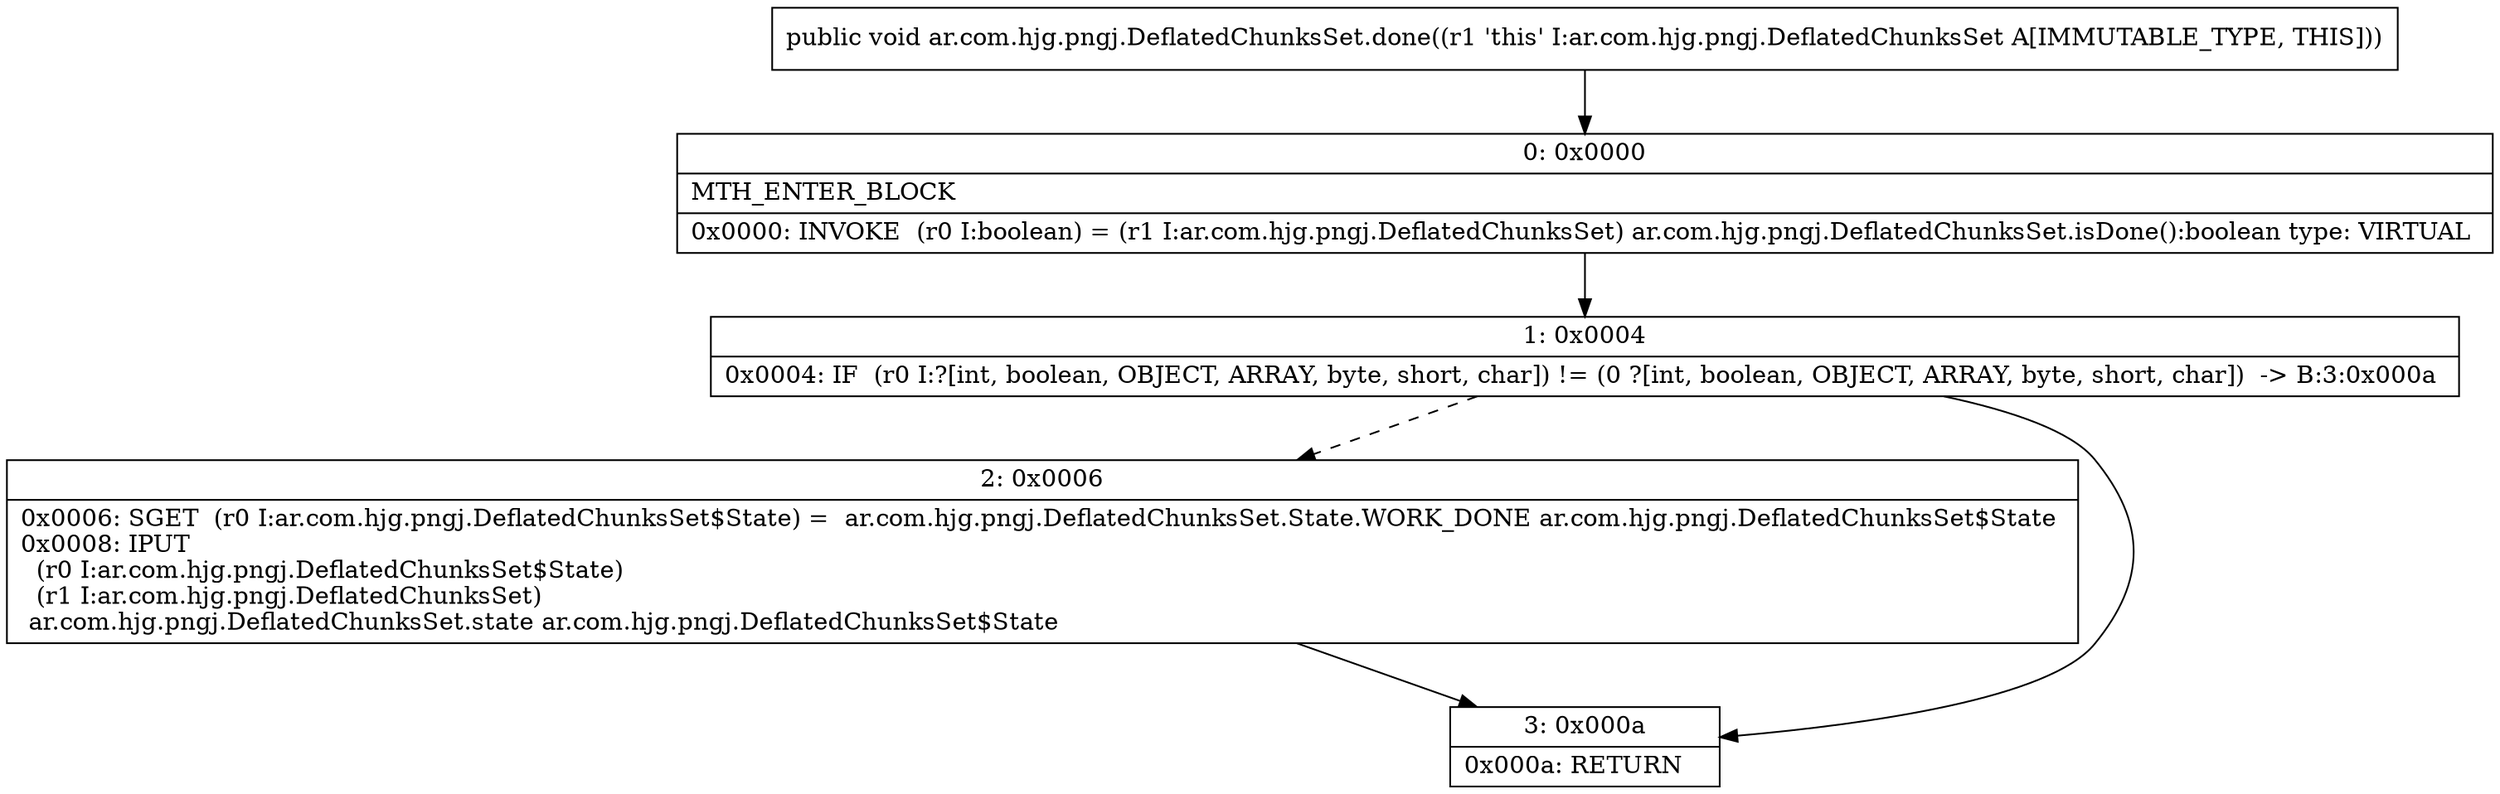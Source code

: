 digraph "CFG forar.com.hjg.pngj.DeflatedChunksSet.done()V" {
Node_0 [shape=record,label="{0\:\ 0x0000|MTH_ENTER_BLOCK\l|0x0000: INVOKE  (r0 I:boolean) = (r1 I:ar.com.hjg.pngj.DeflatedChunksSet) ar.com.hjg.pngj.DeflatedChunksSet.isDone():boolean type: VIRTUAL \l}"];
Node_1 [shape=record,label="{1\:\ 0x0004|0x0004: IF  (r0 I:?[int, boolean, OBJECT, ARRAY, byte, short, char]) != (0 ?[int, boolean, OBJECT, ARRAY, byte, short, char])  \-\> B:3:0x000a \l}"];
Node_2 [shape=record,label="{2\:\ 0x0006|0x0006: SGET  (r0 I:ar.com.hjg.pngj.DeflatedChunksSet$State) =  ar.com.hjg.pngj.DeflatedChunksSet.State.WORK_DONE ar.com.hjg.pngj.DeflatedChunksSet$State \l0x0008: IPUT  \l  (r0 I:ar.com.hjg.pngj.DeflatedChunksSet$State)\l  (r1 I:ar.com.hjg.pngj.DeflatedChunksSet)\l ar.com.hjg.pngj.DeflatedChunksSet.state ar.com.hjg.pngj.DeflatedChunksSet$State \l}"];
Node_3 [shape=record,label="{3\:\ 0x000a|0x000a: RETURN   \l}"];
MethodNode[shape=record,label="{public void ar.com.hjg.pngj.DeflatedChunksSet.done((r1 'this' I:ar.com.hjg.pngj.DeflatedChunksSet A[IMMUTABLE_TYPE, THIS])) }"];
MethodNode -> Node_0;
Node_0 -> Node_1;
Node_1 -> Node_2[style=dashed];
Node_1 -> Node_3;
Node_2 -> Node_3;
}

